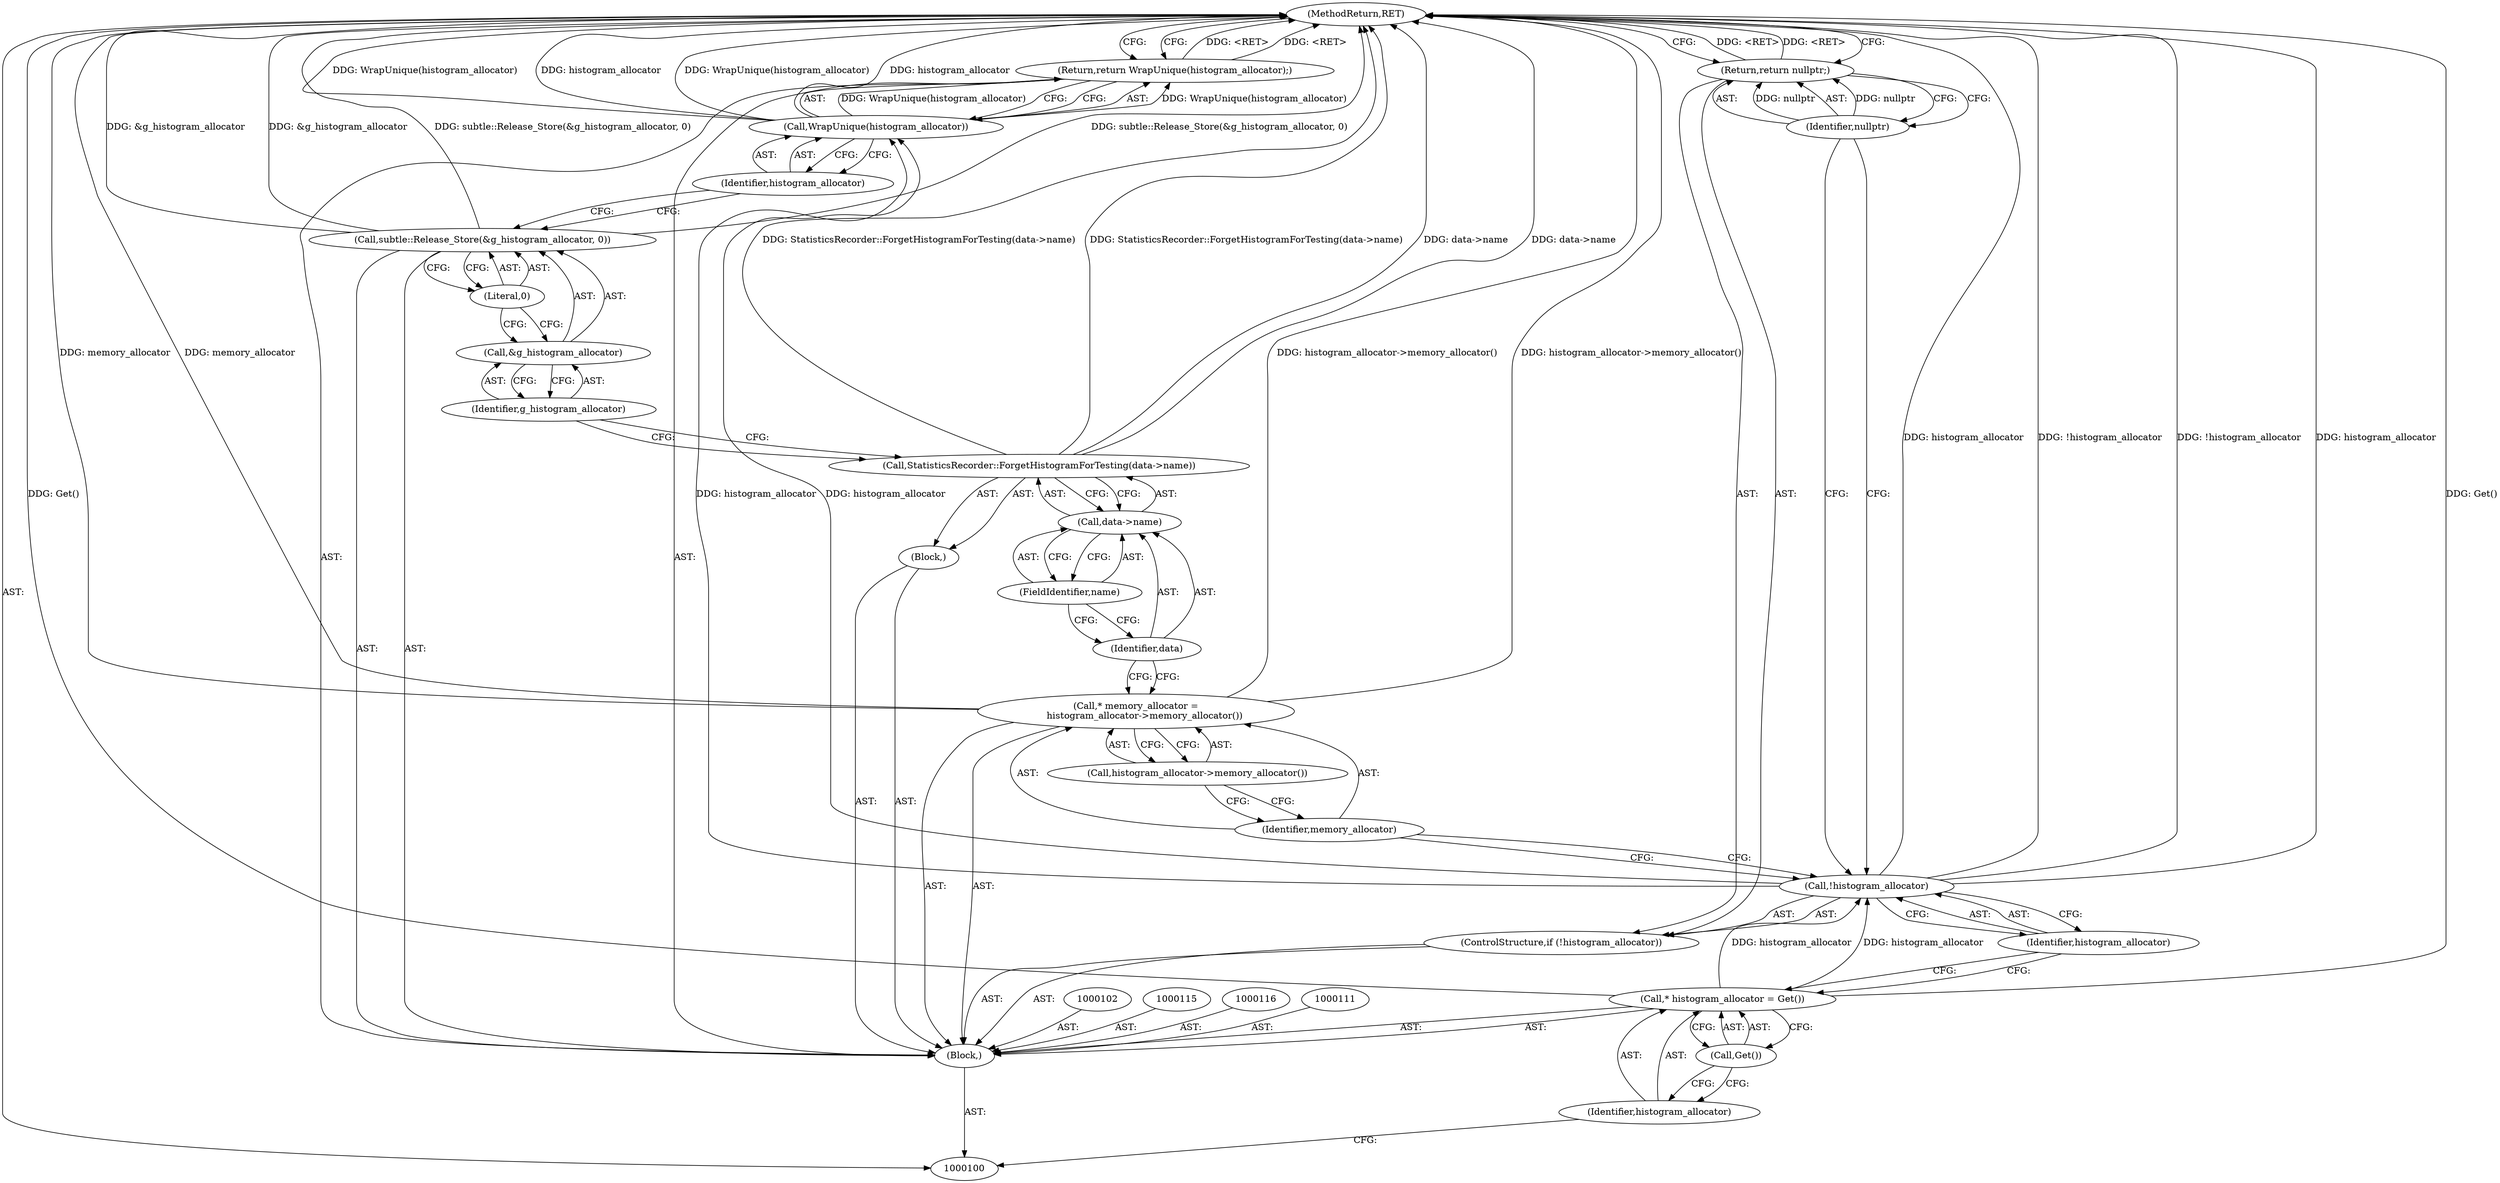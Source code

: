 digraph "0_Chrome_3f38b2253b19f9f9595f79fb92bfb5077e7b1959_5" {
"1000129" [label="(MethodReturn,RET)"];
"1000101" [label="(Block,)"];
"1000117" [label="(Block,)"];
"1000118" [label="(Call,StatisticsRecorder::ForgetHistogramForTesting(data->name))"];
"1000119" [label="(Call,data->name)"];
"1000120" [label="(Identifier,data)"];
"1000121" [label="(FieldIdentifier,name)"];
"1000123" [label="(Call,&g_histogram_allocator)"];
"1000124" [label="(Identifier,g_histogram_allocator)"];
"1000122" [label="(Call,subtle::Release_Store(&g_histogram_allocator, 0))"];
"1000125" [label="(Literal,0)"];
"1000126" [label="(Return,return WrapUnique(histogram_allocator);)"];
"1000128" [label="(Identifier,histogram_allocator)"];
"1000127" [label="(Call,WrapUnique(histogram_allocator))"];
"1000103" [label="(Call,* histogram_allocator = Get())"];
"1000104" [label="(Identifier,histogram_allocator)"];
"1000105" [label="(Call,Get())"];
"1000106" [label="(ControlStructure,if (!histogram_allocator))"];
"1000107" [label="(Call,!histogram_allocator)"];
"1000108" [label="(Identifier,histogram_allocator)"];
"1000110" [label="(Identifier,nullptr)"];
"1000109" [label="(Return,return nullptr;)"];
"1000112" [label="(Call,* memory_allocator =\n      histogram_allocator->memory_allocator())"];
"1000113" [label="(Identifier,memory_allocator)"];
"1000114" [label="(Call,histogram_allocator->memory_allocator())"];
"1000129" -> "1000100"  [label="AST: "];
"1000129" -> "1000109"  [label="CFG: "];
"1000129" -> "1000126"  [label="CFG: "];
"1000126" -> "1000129"  [label="DDG: <RET>"];
"1000107" -> "1000129"  [label="DDG: histogram_allocator"];
"1000107" -> "1000129"  [label="DDG: !histogram_allocator"];
"1000103" -> "1000129"  [label="DDG: Get()"];
"1000112" -> "1000129"  [label="DDG: histogram_allocator->memory_allocator()"];
"1000112" -> "1000129"  [label="DDG: memory_allocator"];
"1000122" -> "1000129"  [label="DDG: &g_histogram_allocator"];
"1000122" -> "1000129"  [label="DDG: subtle::Release_Store(&g_histogram_allocator, 0)"];
"1000127" -> "1000129"  [label="DDG: WrapUnique(histogram_allocator)"];
"1000127" -> "1000129"  [label="DDG: histogram_allocator"];
"1000118" -> "1000129"  [label="DDG: StatisticsRecorder::ForgetHistogramForTesting(data->name)"];
"1000118" -> "1000129"  [label="DDG: data->name"];
"1000109" -> "1000129"  [label="DDG: <RET>"];
"1000101" -> "1000100"  [label="AST: "];
"1000102" -> "1000101"  [label="AST: "];
"1000103" -> "1000101"  [label="AST: "];
"1000106" -> "1000101"  [label="AST: "];
"1000111" -> "1000101"  [label="AST: "];
"1000112" -> "1000101"  [label="AST: "];
"1000115" -> "1000101"  [label="AST: "];
"1000116" -> "1000101"  [label="AST: "];
"1000117" -> "1000101"  [label="AST: "];
"1000122" -> "1000101"  [label="AST: "];
"1000126" -> "1000101"  [label="AST: "];
"1000117" -> "1000101"  [label="AST: "];
"1000118" -> "1000117"  [label="AST: "];
"1000118" -> "1000117"  [label="AST: "];
"1000118" -> "1000119"  [label="CFG: "];
"1000119" -> "1000118"  [label="AST: "];
"1000124" -> "1000118"  [label="CFG: "];
"1000118" -> "1000129"  [label="DDG: StatisticsRecorder::ForgetHistogramForTesting(data->name)"];
"1000118" -> "1000129"  [label="DDG: data->name"];
"1000119" -> "1000118"  [label="AST: "];
"1000119" -> "1000121"  [label="CFG: "];
"1000120" -> "1000119"  [label="AST: "];
"1000121" -> "1000119"  [label="AST: "];
"1000118" -> "1000119"  [label="CFG: "];
"1000120" -> "1000119"  [label="AST: "];
"1000120" -> "1000112"  [label="CFG: "];
"1000121" -> "1000120"  [label="CFG: "];
"1000121" -> "1000119"  [label="AST: "];
"1000121" -> "1000120"  [label="CFG: "];
"1000119" -> "1000121"  [label="CFG: "];
"1000123" -> "1000122"  [label="AST: "];
"1000123" -> "1000124"  [label="CFG: "];
"1000124" -> "1000123"  [label="AST: "];
"1000125" -> "1000123"  [label="CFG: "];
"1000124" -> "1000123"  [label="AST: "];
"1000124" -> "1000118"  [label="CFG: "];
"1000123" -> "1000124"  [label="CFG: "];
"1000122" -> "1000101"  [label="AST: "];
"1000122" -> "1000125"  [label="CFG: "];
"1000123" -> "1000122"  [label="AST: "];
"1000125" -> "1000122"  [label="AST: "];
"1000128" -> "1000122"  [label="CFG: "];
"1000122" -> "1000129"  [label="DDG: &g_histogram_allocator"];
"1000122" -> "1000129"  [label="DDG: subtle::Release_Store(&g_histogram_allocator, 0)"];
"1000125" -> "1000122"  [label="AST: "];
"1000125" -> "1000123"  [label="CFG: "];
"1000122" -> "1000125"  [label="CFG: "];
"1000126" -> "1000101"  [label="AST: "];
"1000126" -> "1000127"  [label="CFG: "];
"1000127" -> "1000126"  [label="AST: "];
"1000129" -> "1000126"  [label="CFG: "];
"1000126" -> "1000129"  [label="DDG: <RET>"];
"1000127" -> "1000126"  [label="DDG: WrapUnique(histogram_allocator)"];
"1000128" -> "1000127"  [label="AST: "];
"1000128" -> "1000122"  [label="CFG: "];
"1000127" -> "1000128"  [label="CFG: "];
"1000127" -> "1000126"  [label="AST: "];
"1000127" -> "1000128"  [label="CFG: "];
"1000128" -> "1000127"  [label="AST: "];
"1000126" -> "1000127"  [label="CFG: "];
"1000127" -> "1000129"  [label="DDG: WrapUnique(histogram_allocator)"];
"1000127" -> "1000129"  [label="DDG: histogram_allocator"];
"1000127" -> "1000126"  [label="DDG: WrapUnique(histogram_allocator)"];
"1000107" -> "1000127"  [label="DDG: histogram_allocator"];
"1000103" -> "1000101"  [label="AST: "];
"1000103" -> "1000105"  [label="CFG: "];
"1000104" -> "1000103"  [label="AST: "];
"1000105" -> "1000103"  [label="AST: "];
"1000108" -> "1000103"  [label="CFG: "];
"1000103" -> "1000129"  [label="DDG: Get()"];
"1000103" -> "1000107"  [label="DDG: histogram_allocator"];
"1000104" -> "1000103"  [label="AST: "];
"1000104" -> "1000100"  [label="CFG: "];
"1000105" -> "1000104"  [label="CFG: "];
"1000105" -> "1000103"  [label="AST: "];
"1000105" -> "1000104"  [label="CFG: "];
"1000103" -> "1000105"  [label="CFG: "];
"1000106" -> "1000101"  [label="AST: "];
"1000107" -> "1000106"  [label="AST: "];
"1000109" -> "1000106"  [label="AST: "];
"1000107" -> "1000106"  [label="AST: "];
"1000107" -> "1000108"  [label="CFG: "];
"1000108" -> "1000107"  [label="AST: "];
"1000110" -> "1000107"  [label="CFG: "];
"1000113" -> "1000107"  [label="CFG: "];
"1000107" -> "1000129"  [label="DDG: histogram_allocator"];
"1000107" -> "1000129"  [label="DDG: !histogram_allocator"];
"1000103" -> "1000107"  [label="DDG: histogram_allocator"];
"1000107" -> "1000127"  [label="DDG: histogram_allocator"];
"1000108" -> "1000107"  [label="AST: "];
"1000108" -> "1000103"  [label="CFG: "];
"1000107" -> "1000108"  [label="CFG: "];
"1000110" -> "1000109"  [label="AST: "];
"1000110" -> "1000107"  [label="CFG: "];
"1000109" -> "1000110"  [label="CFG: "];
"1000110" -> "1000109"  [label="DDG: nullptr"];
"1000109" -> "1000106"  [label="AST: "];
"1000109" -> "1000110"  [label="CFG: "];
"1000110" -> "1000109"  [label="AST: "];
"1000129" -> "1000109"  [label="CFG: "];
"1000109" -> "1000129"  [label="DDG: <RET>"];
"1000110" -> "1000109"  [label="DDG: nullptr"];
"1000112" -> "1000101"  [label="AST: "];
"1000112" -> "1000114"  [label="CFG: "];
"1000113" -> "1000112"  [label="AST: "];
"1000114" -> "1000112"  [label="AST: "];
"1000120" -> "1000112"  [label="CFG: "];
"1000112" -> "1000129"  [label="DDG: histogram_allocator->memory_allocator()"];
"1000112" -> "1000129"  [label="DDG: memory_allocator"];
"1000113" -> "1000112"  [label="AST: "];
"1000113" -> "1000107"  [label="CFG: "];
"1000114" -> "1000113"  [label="CFG: "];
"1000114" -> "1000112"  [label="AST: "];
"1000114" -> "1000113"  [label="CFG: "];
"1000112" -> "1000114"  [label="CFG: "];
}
